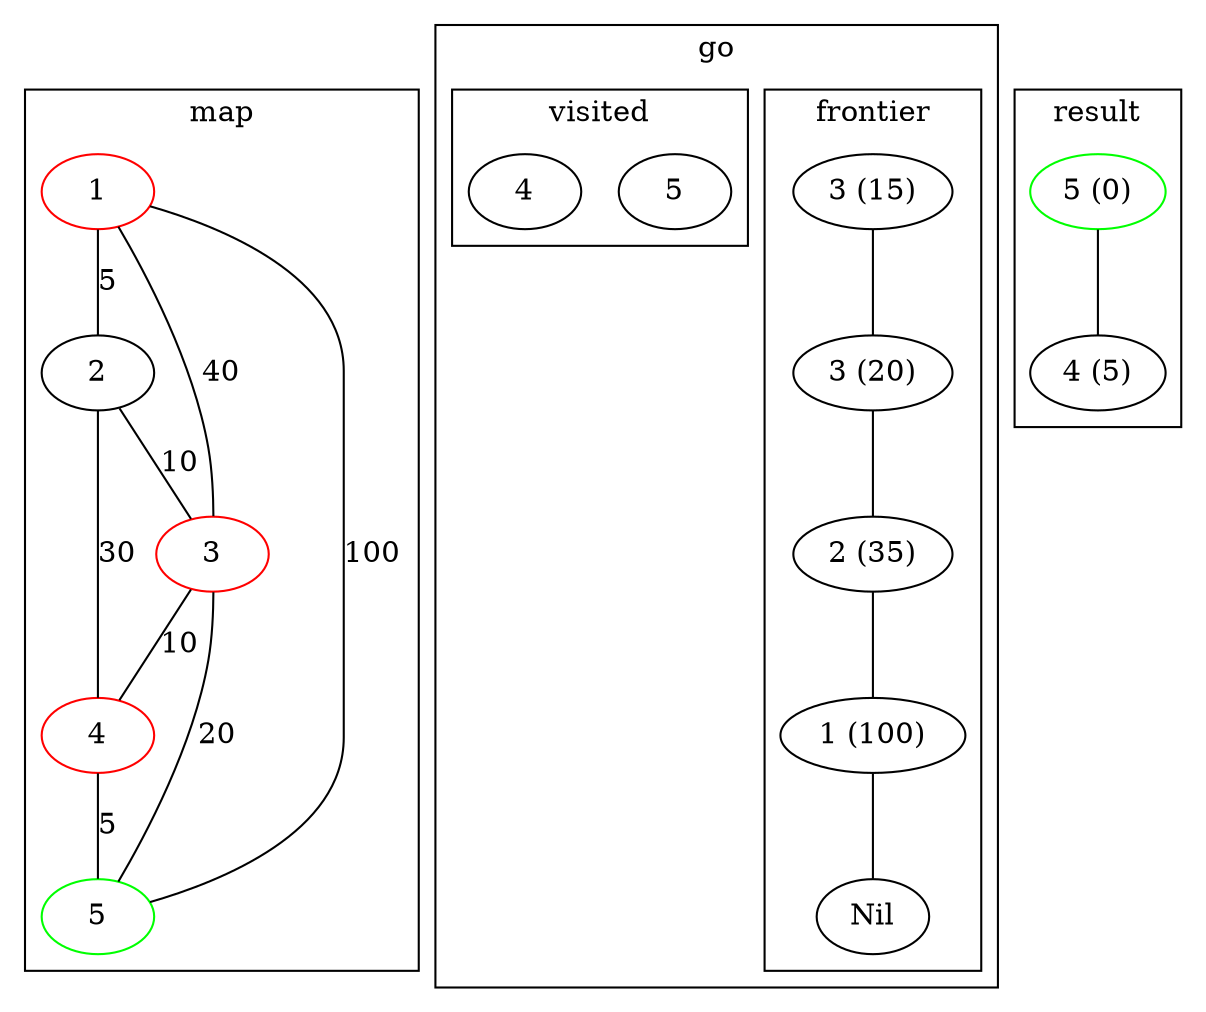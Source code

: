 graph {
    subgraph clusterM {
        label="map";
        d1[label=1,color=red]
        d2[label=2,]
        d3[label=3,color=red]
        d4[label=4,color=red]
        d5[label=5,color=green]
        edge[weight=95,label=5];
        d1 -- d2;
        edge[weight=60,label=40];
        d1 -- d3;
        edge[weight=1,label=100];
        d1 -- d5;
        edge[weight=90,label=10];
        d2 -- d3;
        edge[weight=70,label=30];
        d2 -- d4;
        edge[weight=90,label=10];
        d3 -- d4;
        edge[weight=80,label=20];
        d3 -- d5;
        edge[weight=95,label=5];
        d4 -- d5;
    }
    subgraph cluster1 {
        label="go";
        subgraph cluster0 {
            label="frontier";
            f34[label="3 (15)"];
            f3[label="3 (20)"];
            f1[label="1 (100)"];
            f32[label="2 (35)"];
            n[label="Nil"];
            f34 -- f3 --f32 -- f1 -- n;
        }
        subgraph cluster01 {
            label="visited";
            v1[label="5"];
            v4[label="4"];
            v1;
            v4;
        }
        subgraph cluster02 {
            label="current location";
        }
        subgraph cluster03 {
            label="new elements";
        }
    }
    subgraph cluster2 {
        label="result";
        r5[label="5 (0)",color=green];
        r4[label="4 (5)"];
        r5--r4;
    }
}
